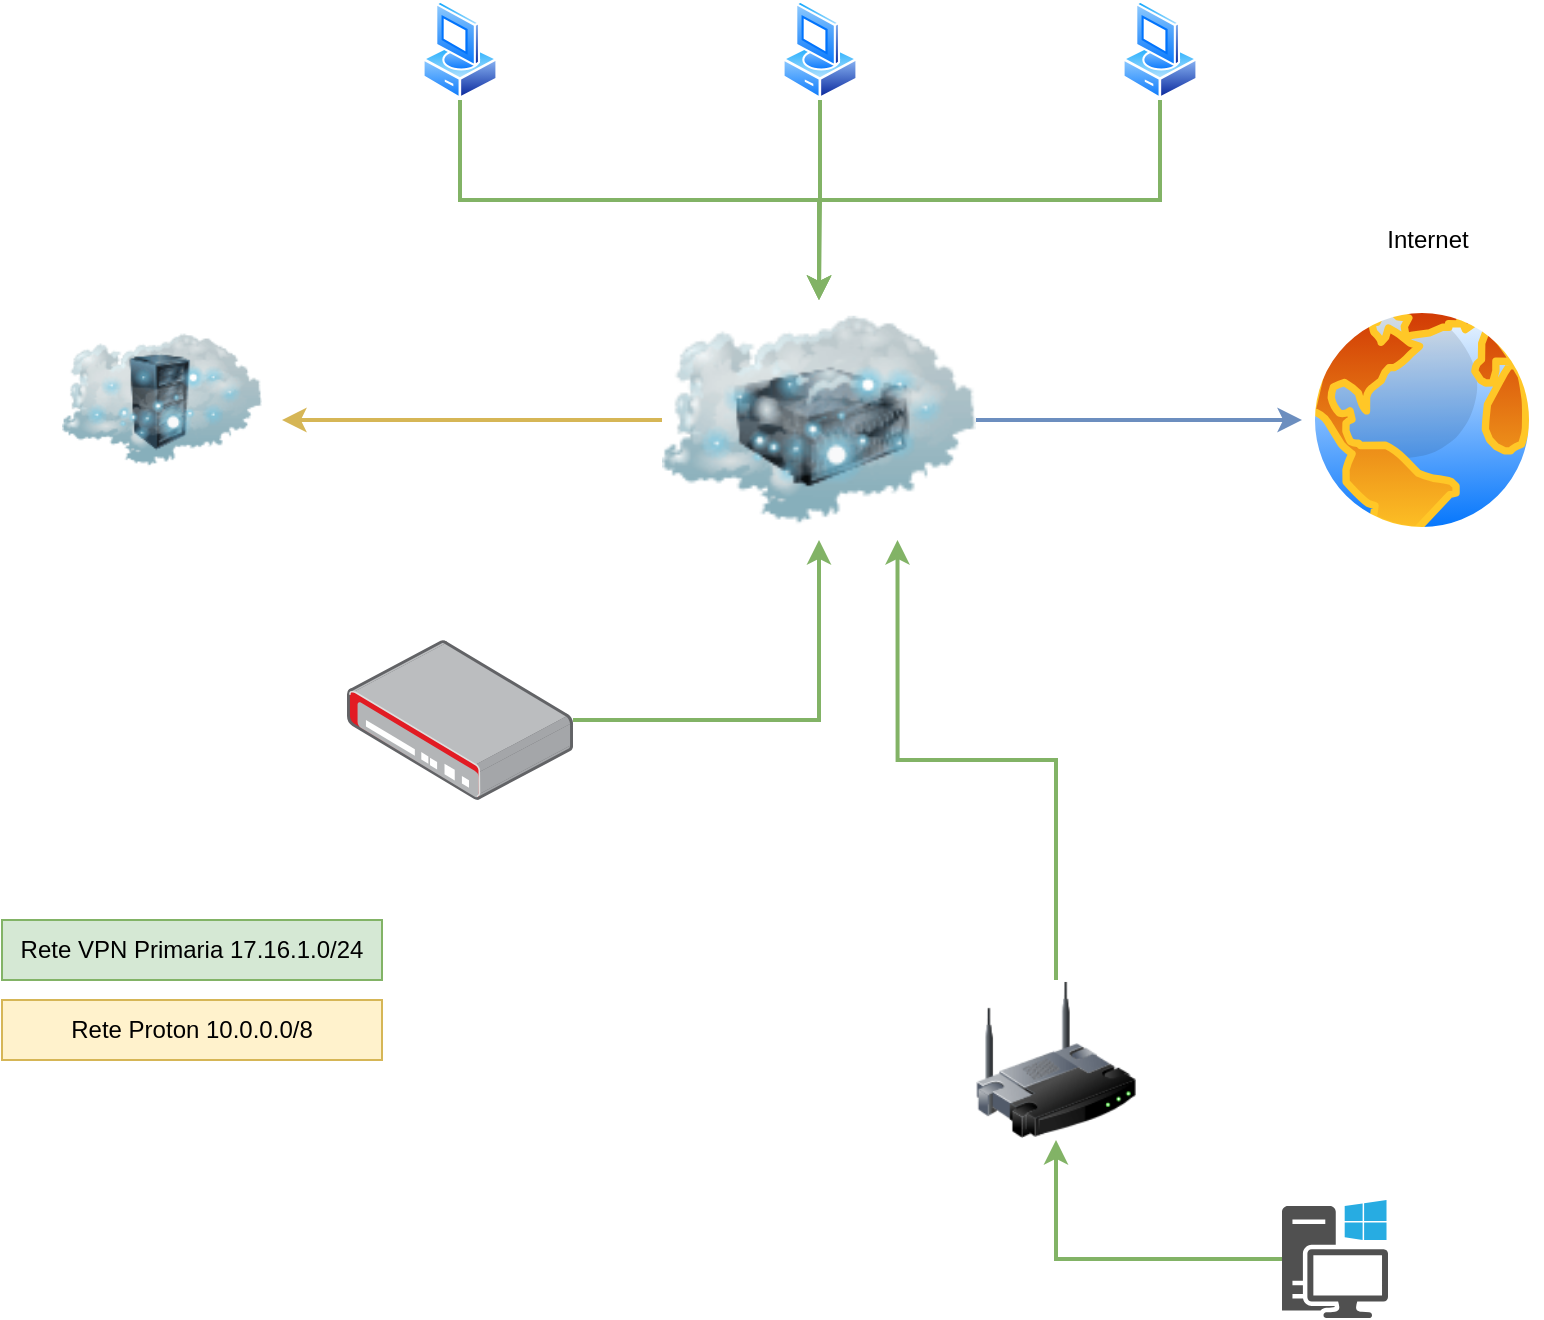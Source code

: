 <mxfile version="12.1.0" type="github" pages="1"><diagram id="ddRy9mlgoO7PTaH6hhTo" name="Page-1"><mxGraphModel dx="986" dy="776" grid="1" gridSize="10" guides="1" tooltips="1" connect="1" arrows="1" fold="1" page="1" pageScale="1" pageWidth="827" pageHeight="1169" math="0" shadow="0"><root><mxCell id="0"/><mxCell id="1" parent="0"/><mxCell id="-ZxDceGSPsTh3gxHGhgJ-17" style="edgeStyle=orthogonalEdgeStyle;rounded=0;orthogonalLoop=1;jettySize=auto;html=1;strokeWidth=2;fillColor=#fff2cc;strokeColor=#d6b656;" edge="1" parent="1" source="-ZxDceGSPsTh3gxHGhgJ-1"><mxGeometry relative="1" as="geometry"><mxPoint x="150" y="330" as="targetPoint"/></mxGeometry></mxCell><mxCell id="-ZxDceGSPsTh3gxHGhgJ-21" style="edgeStyle=orthogonalEdgeStyle;rounded=0;orthogonalLoop=1;jettySize=auto;html=1;strokeWidth=2;fillColor=#dae8fc;strokeColor=#6c8ebf;" edge="1" parent="1" source="-ZxDceGSPsTh3gxHGhgJ-1" target="-ZxDceGSPsTh3gxHGhgJ-20"><mxGeometry relative="1" as="geometry"/></mxCell><mxCell id="-ZxDceGSPsTh3gxHGhgJ-1" value="" style="image;html=1;labelBackgroundColor=#ffffff;image=img/lib/clip_art/networking/Cloud_Server_128x128.png" vertex="1" parent="1"><mxGeometry x="340" y="270" width="157" height="120" as="geometry"/></mxCell><mxCell id="-ZxDceGSPsTh3gxHGhgJ-7" style="edgeStyle=orthogonalEdgeStyle;rounded=0;orthogonalLoop=1;jettySize=auto;html=1;exitX=0.5;exitY=1;exitDx=0;exitDy=0;fillColor=#d5e8d4;strokeColor=#82b366;strokeWidth=2;" edge="1" parent="1" source="-ZxDceGSPsTh3gxHGhgJ-2" target="-ZxDceGSPsTh3gxHGhgJ-1"><mxGeometry relative="1" as="geometry"/></mxCell><mxCell id="-ZxDceGSPsTh3gxHGhgJ-2" value="" style="aspect=fixed;perimeter=ellipsePerimeter;html=1;align=center;shadow=0;dashed=0;spacingTop=3;image;image=img/lib/active_directory/vista_client.svg;" vertex="1" parent="1"><mxGeometry x="220" y="120" width="38" height="50" as="geometry"/></mxCell><mxCell id="-ZxDceGSPsTh3gxHGhgJ-8" style="edgeStyle=orthogonalEdgeStyle;rounded=0;orthogonalLoop=1;jettySize=auto;html=1;exitX=0.5;exitY=1;exitDx=0;exitDy=0;entryX=0.5;entryY=0;entryDx=0;entryDy=0;strokeWidth=2;fillColor=#d5e8d4;strokeColor=#82b366;" edge="1" parent="1" source="-ZxDceGSPsTh3gxHGhgJ-3" target="-ZxDceGSPsTh3gxHGhgJ-1"><mxGeometry relative="1" as="geometry"/></mxCell><mxCell id="-ZxDceGSPsTh3gxHGhgJ-3" value="" style="aspect=fixed;perimeter=ellipsePerimeter;html=1;align=center;shadow=0;dashed=0;spacingTop=3;image;image=img/lib/active_directory/vista_client.svg;" vertex="1" parent="1"><mxGeometry x="400" y="120" width="38" height="50" as="geometry"/></mxCell><mxCell id="-ZxDceGSPsTh3gxHGhgJ-9" style="edgeStyle=orthogonalEdgeStyle;rounded=0;orthogonalLoop=1;jettySize=auto;html=1;exitX=0.5;exitY=1;exitDx=0;exitDy=0;entryX=0.5;entryY=0;entryDx=0;entryDy=0;fillColor=#d5e8d4;strokeColor=#82b366;strokeWidth=2;" edge="1" parent="1" source="-ZxDceGSPsTh3gxHGhgJ-4" target="-ZxDceGSPsTh3gxHGhgJ-1"><mxGeometry relative="1" as="geometry"/></mxCell><mxCell id="-ZxDceGSPsTh3gxHGhgJ-4" value="" style="aspect=fixed;perimeter=ellipsePerimeter;html=1;align=center;shadow=0;dashed=0;spacingTop=3;image;image=img/lib/active_directory/vista_client.svg;" vertex="1" parent="1"><mxGeometry x="570" y="120" width="38" height="50" as="geometry"/></mxCell><mxCell id="-ZxDceGSPsTh3gxHGhgJ-12" style="edgeStyle=orthogonalEdgeStyle;rounded=0;orthogonalLoop=1;jettySize=auto;html=1;fillColor=#d5e8d4;strokeColor=#82b366;strokeWidth=2;" edge="1" parent="1" source="-ZxDceGSPsTh3gxHGhgJ-5" target="-ZxDceGSPsTh3gxHGhgJ-1"><mxGeometry relative="1" as="geometry"/></mxCell><mxCell id="-ZxDceGSPsTh3gxHGhgJ-5" value="" style="points=[];aspect=fixed;html=1;align=center;shadow=0;dashed=0;image;image=img/lib/allied_telesis/security/Router_VPN.svg;" vertex="1" parent="1"><mxGeometry x="182.5" y="440" width="113" height="80" as="geometry"/></mxCell><mxCell id="-ZxDceGSPsTh3gxHGhgJ-13" style="edgeStyle=orthogonalEdgeStyle;rounded=0;orthogonalLoop=1;jettySize=auto;html=1;entryX=0.75;entryY=1;entryDx=0;entryDy=0;fillColor=#d5e8d4;strokeColor=#82b366;strokeWidth=2;" edge="1" parent="1" source="-ZxDceGSPsTh3gxHGhgJ-6" target="-ZxDceGSPsTh3gxHGhgJ-1"><mxGeometry relative="1" as="geometry"/></mxCell><mxCell id="-ZxDceGSPsTh3gxHGhgJ-6" value="" style="image;html=1;labelBackgroundColor=#ffffff;image=img/lib/clip_art/networking/Wireless_Router_128x128.png" vertex="1" parent="1"><mxGeometry x="497" y="610" width="80" height="80" as="geometry"/></mxCell><mxCell id="-ZxDceGSPsTh3gxHGhgJ-15" style="edgeStyle=orthogonalEdgeStyle;rounded=0;orthogonalLoop=1;jettySize=auto;html=1;entryX=0.5;entryY=1;entryDx=0;entryDy=0;fillColor=#d5e8d4;strokeColor=#82b366;strokeWidth=2;" edge="1" parent="1" source="-ZxDceGSPsTh3gxHGhgJ-14" target="-ZxDceGSPsTh3gxHGhgJ-6"><mxGeometry relative="1" as="geometry"/></mxCell><mxCell id="-ZxDceGSPsTh3gxHGhgJ-14" value="" style="pointerEvents=1;shadow=0;dashed=0;html=1;strokeColor=none;fillColor=#505050;labelPosition=center;verticalLabelPosition=bottom;verticalAlign=top;outlineConnect=0;align=center;shape=mxgraph.office.devices.workstation_pc;" vertex="1" parent="1"><mxGeometry x="650" y="720" width="53" height="59" as="geometry"/></mxCell><mxCell id="-ZxDceGSPsTh3gxHGhgJ-16" value="" style="image;html=1;labelBackgroundColor=#ffffff;image=img/lib/clip_art/networking/Cloud_Rack_128x128.png" vertex="1" parent="1"><mxGeometry x="40" y="270" width="100" height="100" as="geometry"/></mxCell><mxCell id="-ZxDceGSPsTh3gxHGhgJ-18" value="Rete VPN Primaria 17.16.1.0/24" style="rounded=0;whiteSpace=wrap;html=1;fillColor=#d5e8d4;strokeColor=#82b366;" vertex="1" parent="1"><mxGeometry x="10" y="580" width="190" height="30" as="geometry"/></mxCell><mxCell id="-ZxDceGSPsTh3gxHGhgJ-19" value="Rete Proton 10.0.0.0/8" style="rounded=0;whiteSpace=wrap;html=1;fillColor=#fff2cc;strokeColor=#d6b656;" vertex="1" parent="1"><mxGeometry x="10" y="620" width="190" height="30" as="geometry"/></mxCell><mxCell id="-ZxDceGSPsTh3gxHGhgJ-20" value="" style="aspect=fixed;perimeter=ellipsePerimeter;html=1;align=center;shadow=0;dashed=0;spacingTop=3;image;image=img/lib/active_directory/internet_globe.svg;" vertex="1" parent="1"><mxGeometry x="660" y="270" width="120" height="120" as="geometry"/></mxCell><mxCell id="-ZxDceGSPsTh3gxHGhgJ-22" value="Internet" style="text;html=1;strokeColor=none;fillColor=none;align=center;verticalAlign=middle;whiteSpace=wrap;rounded=0;" vertex="1" parent="1"><mxGeometry x="703" y="230" width="40" height="20" as="geometry"/></mxCell></root></mxGraphModel></diagram></mxfile>